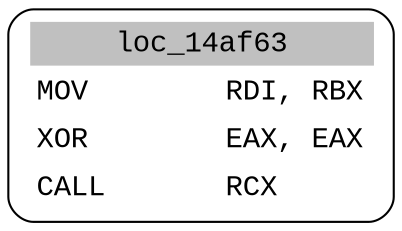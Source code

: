 digraph asm_graph {
1941 [
shape="Mrecord" fontname="Courier New"label =<<table border="0" cellborder="0" cellpadding="3"><tr><td align="center" colspan="2" bgcolor="grey">loc_14af63</td></tr><tr><td align="left">MOV        RDI, RBX</td></tr><tr><td align="left">XOR        EAX, EAX</td></tr><tr><td align="left">CALL       RCX</td></tr></table>> ];
}